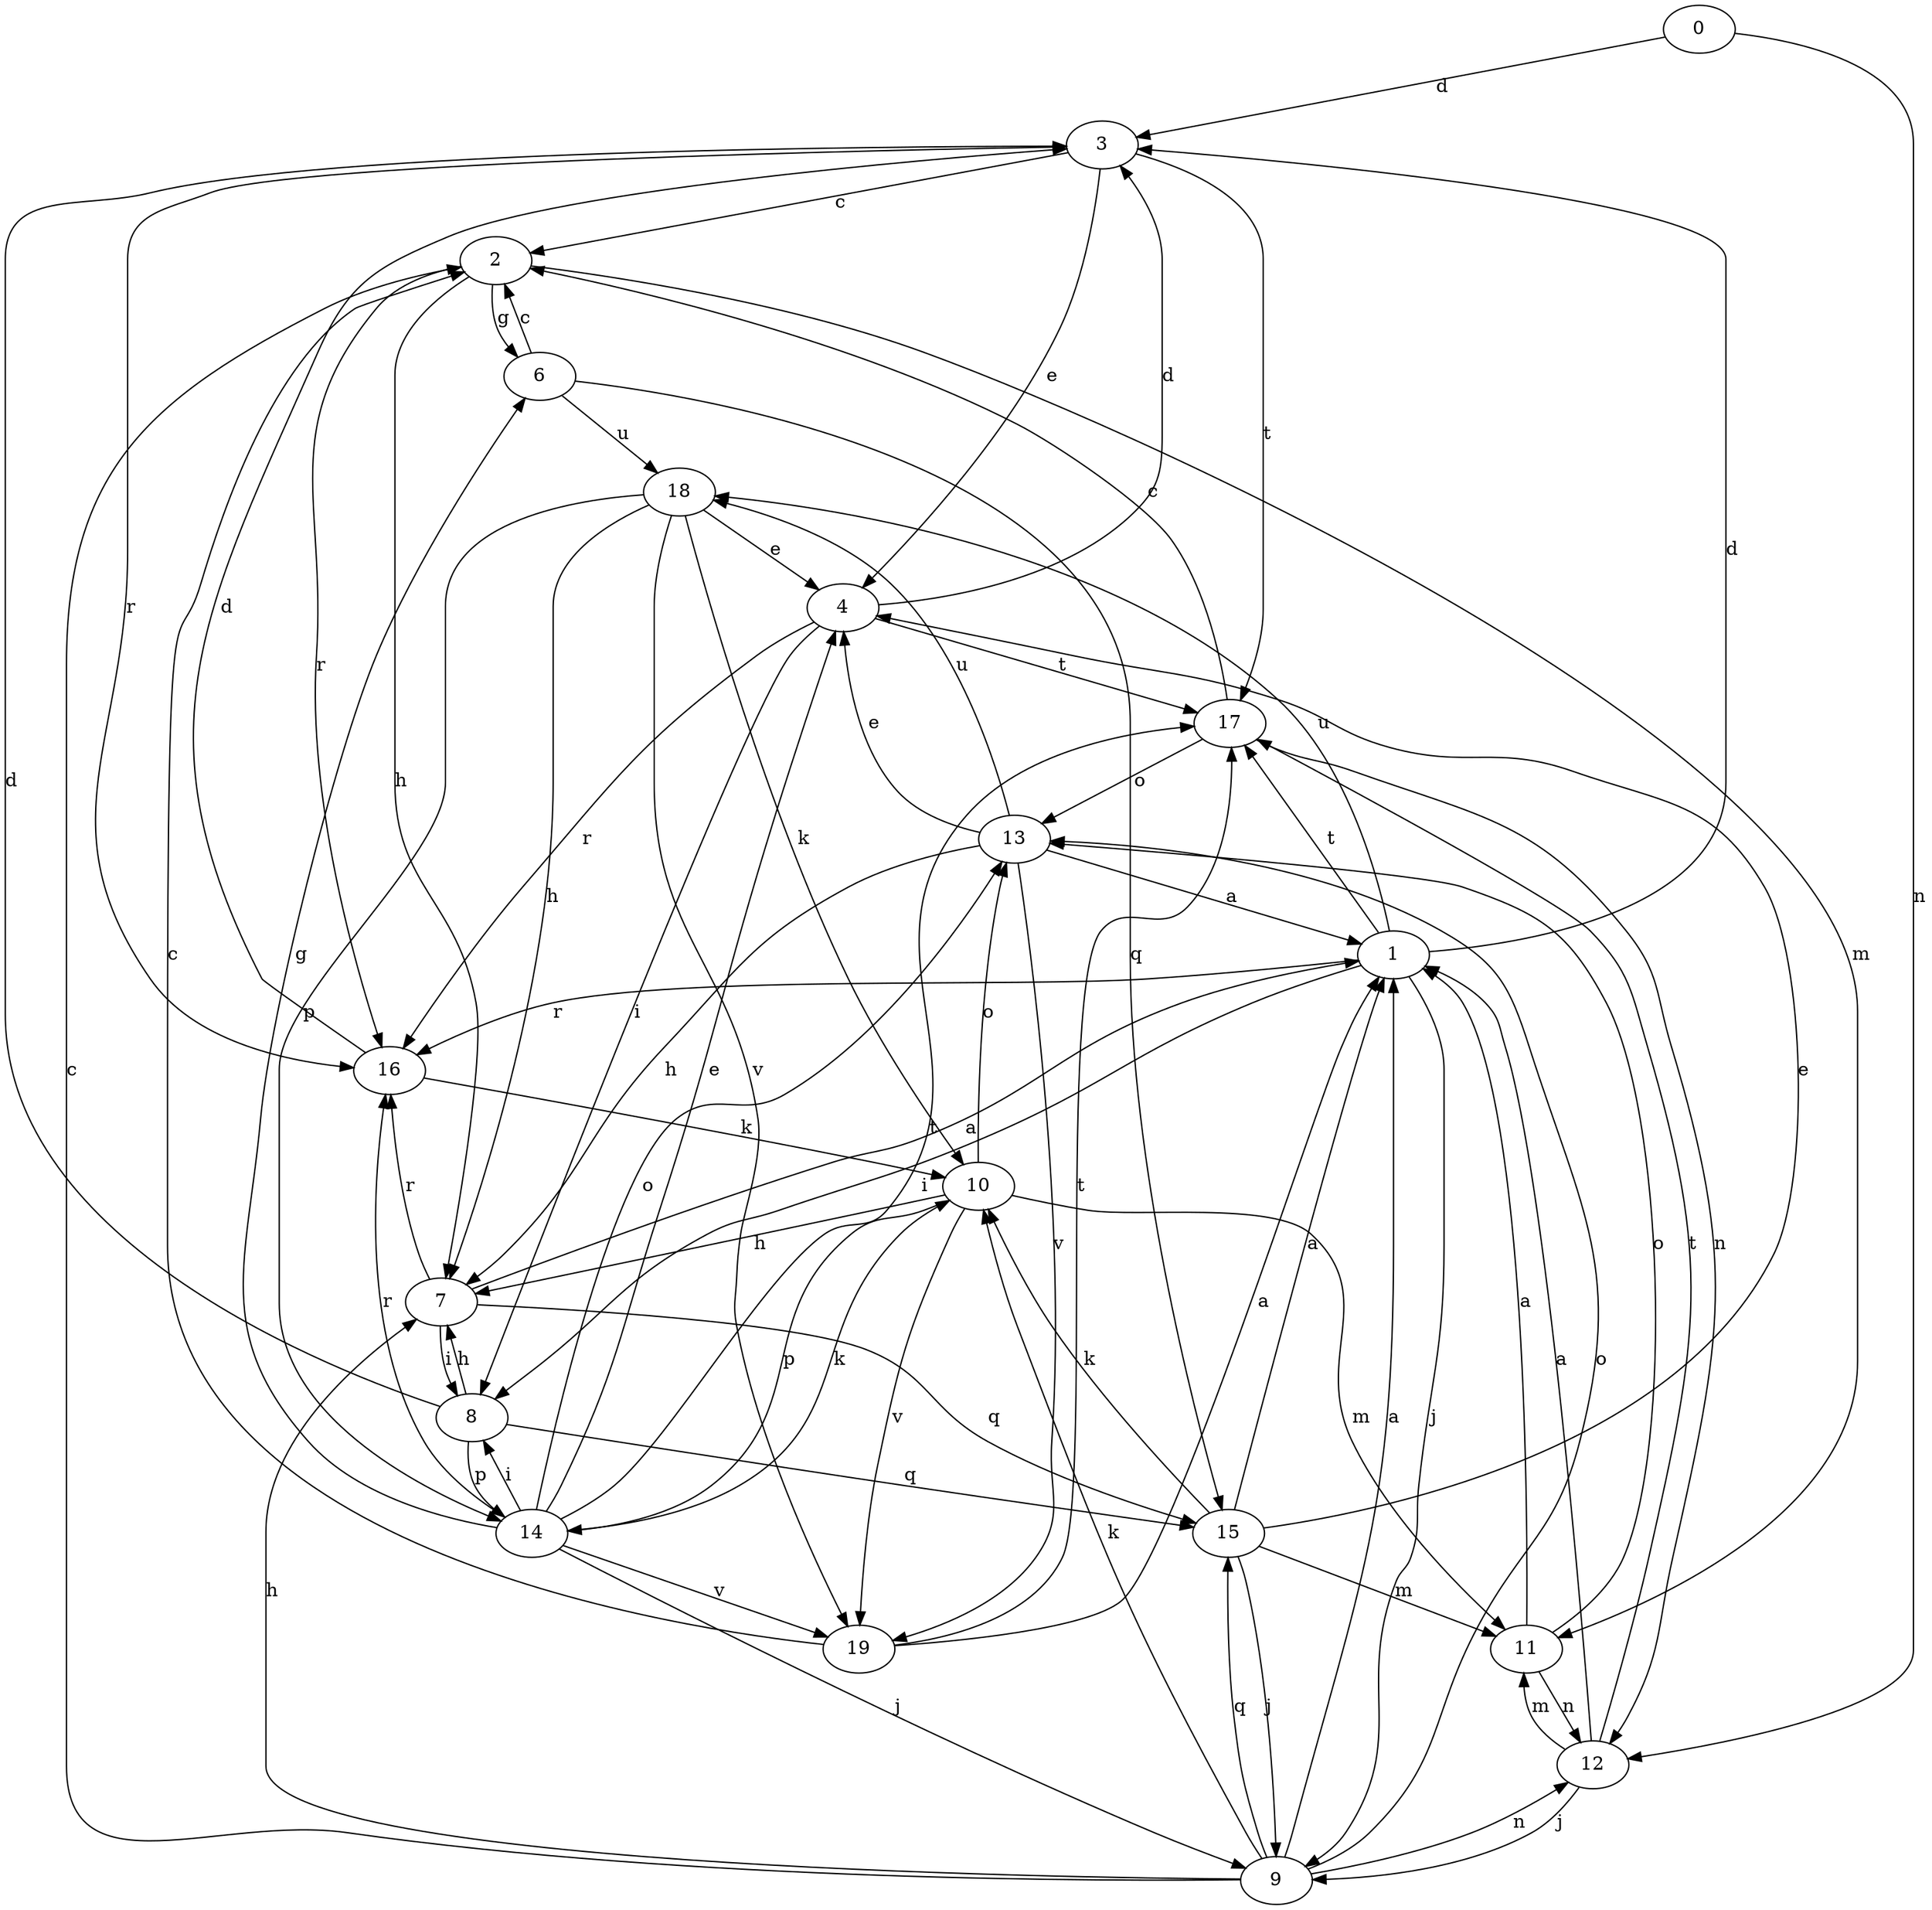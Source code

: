 strict digraph  {
0;
1;
2;
3;
4;
6;
7;
8;
9;
10;
11;
12;
13;
14;
15;
16;
17;
18;
19;
0 -> 3  [label=d];
0 -> 12  [label=n];
1 -> 3  [label=d];
1 -> 8  [label=i];
1 -> 9  [label=j];
1 -> 16  [label=r];
1 -> 17  [label=t];
1 -> 18  [label=u];
2 -> 6  [label=g];
2 -> 7  [label=h];
2 -> 11  [label=m];
2 -> 16  [label=r];
3 -> 2  [label=c];
3 -> 4  [label=e];
3 -> 16  [label=r];
3 -> 17  [label=t];
4 -> 3  [label=d];
4 -> 8  [label=i];
4 -> 16  [label=r];
4 -> 17  [label=t];
6 -> 2  [label=c];
6 -> 15  [label=q];
6 -> 18  [label=u];
7 -> 1  [label=a];
7 -> 8  [label=i];
7 -> 15  [label=q];
7 -> 16  [label=r];
8 -> 3  [label=d];
8 -> 7  [label=h];
8 -> 14  [label=p];
8 -> 15  [label=q];
9 -> 1  [label=a];
9 -> 2  [label=c];
9 -> 7  [label=h];
9 -> 10  [label=k];
9 -> 12  [label=n];
9 -> 13  [label=o];
9 -> 15  [label=q];
10 -> 7  [label=h];
10 -> 11  [label=m];
10 -> 13  [label=o];
10 -> 14  [label=p];
10 -> 19  [label=v];
11 -> 1  [label=a];
11 -> 12  [label=n];
11 -> 13  [label=o];
12 -> 1  [label=a];
12 -> 9  [label=j];
12 -> 11  [label=m];
12 -> 17  [label=t];
13 -> 1  [label=a];
13 -> 4  [label=e];
13 -> 7  [label=h];
13 -> 18  [label=u];
13 -> 19  [label=v];
14 -> 4  [label=e];
14 -> 6  [label=g];
14 -> 8  [label=i];
14 -> 9  [label=j];
14 -> 10  [label=k];
14 -> 13  [label=o];
14 -> 16  [label=r];
14 -> 17  [label=t];
14 -> 19  [label=v];
15 -> 1  [label=a];
15 -> 4  [label=e];
15 -> 9  [label=j];
15 -> 10  [label=k];
15 -> 11  [label=m];
16 -> 3  [label=d];
16 -> 10  [label=k];
17 -> 2  [label=c];
17 -> 12  [label=n];
17 -> 13  [label=o];
18 -> 4  [label=e];
18 -> 7  [label=h];
18 -> 10  [label=k];
18 -> 14  [label=p];
18 -> 19  [label=v];
19 -> 1  [label=a];
19 -> 2  [label=c];
19 -> 17  [label=t];
}
